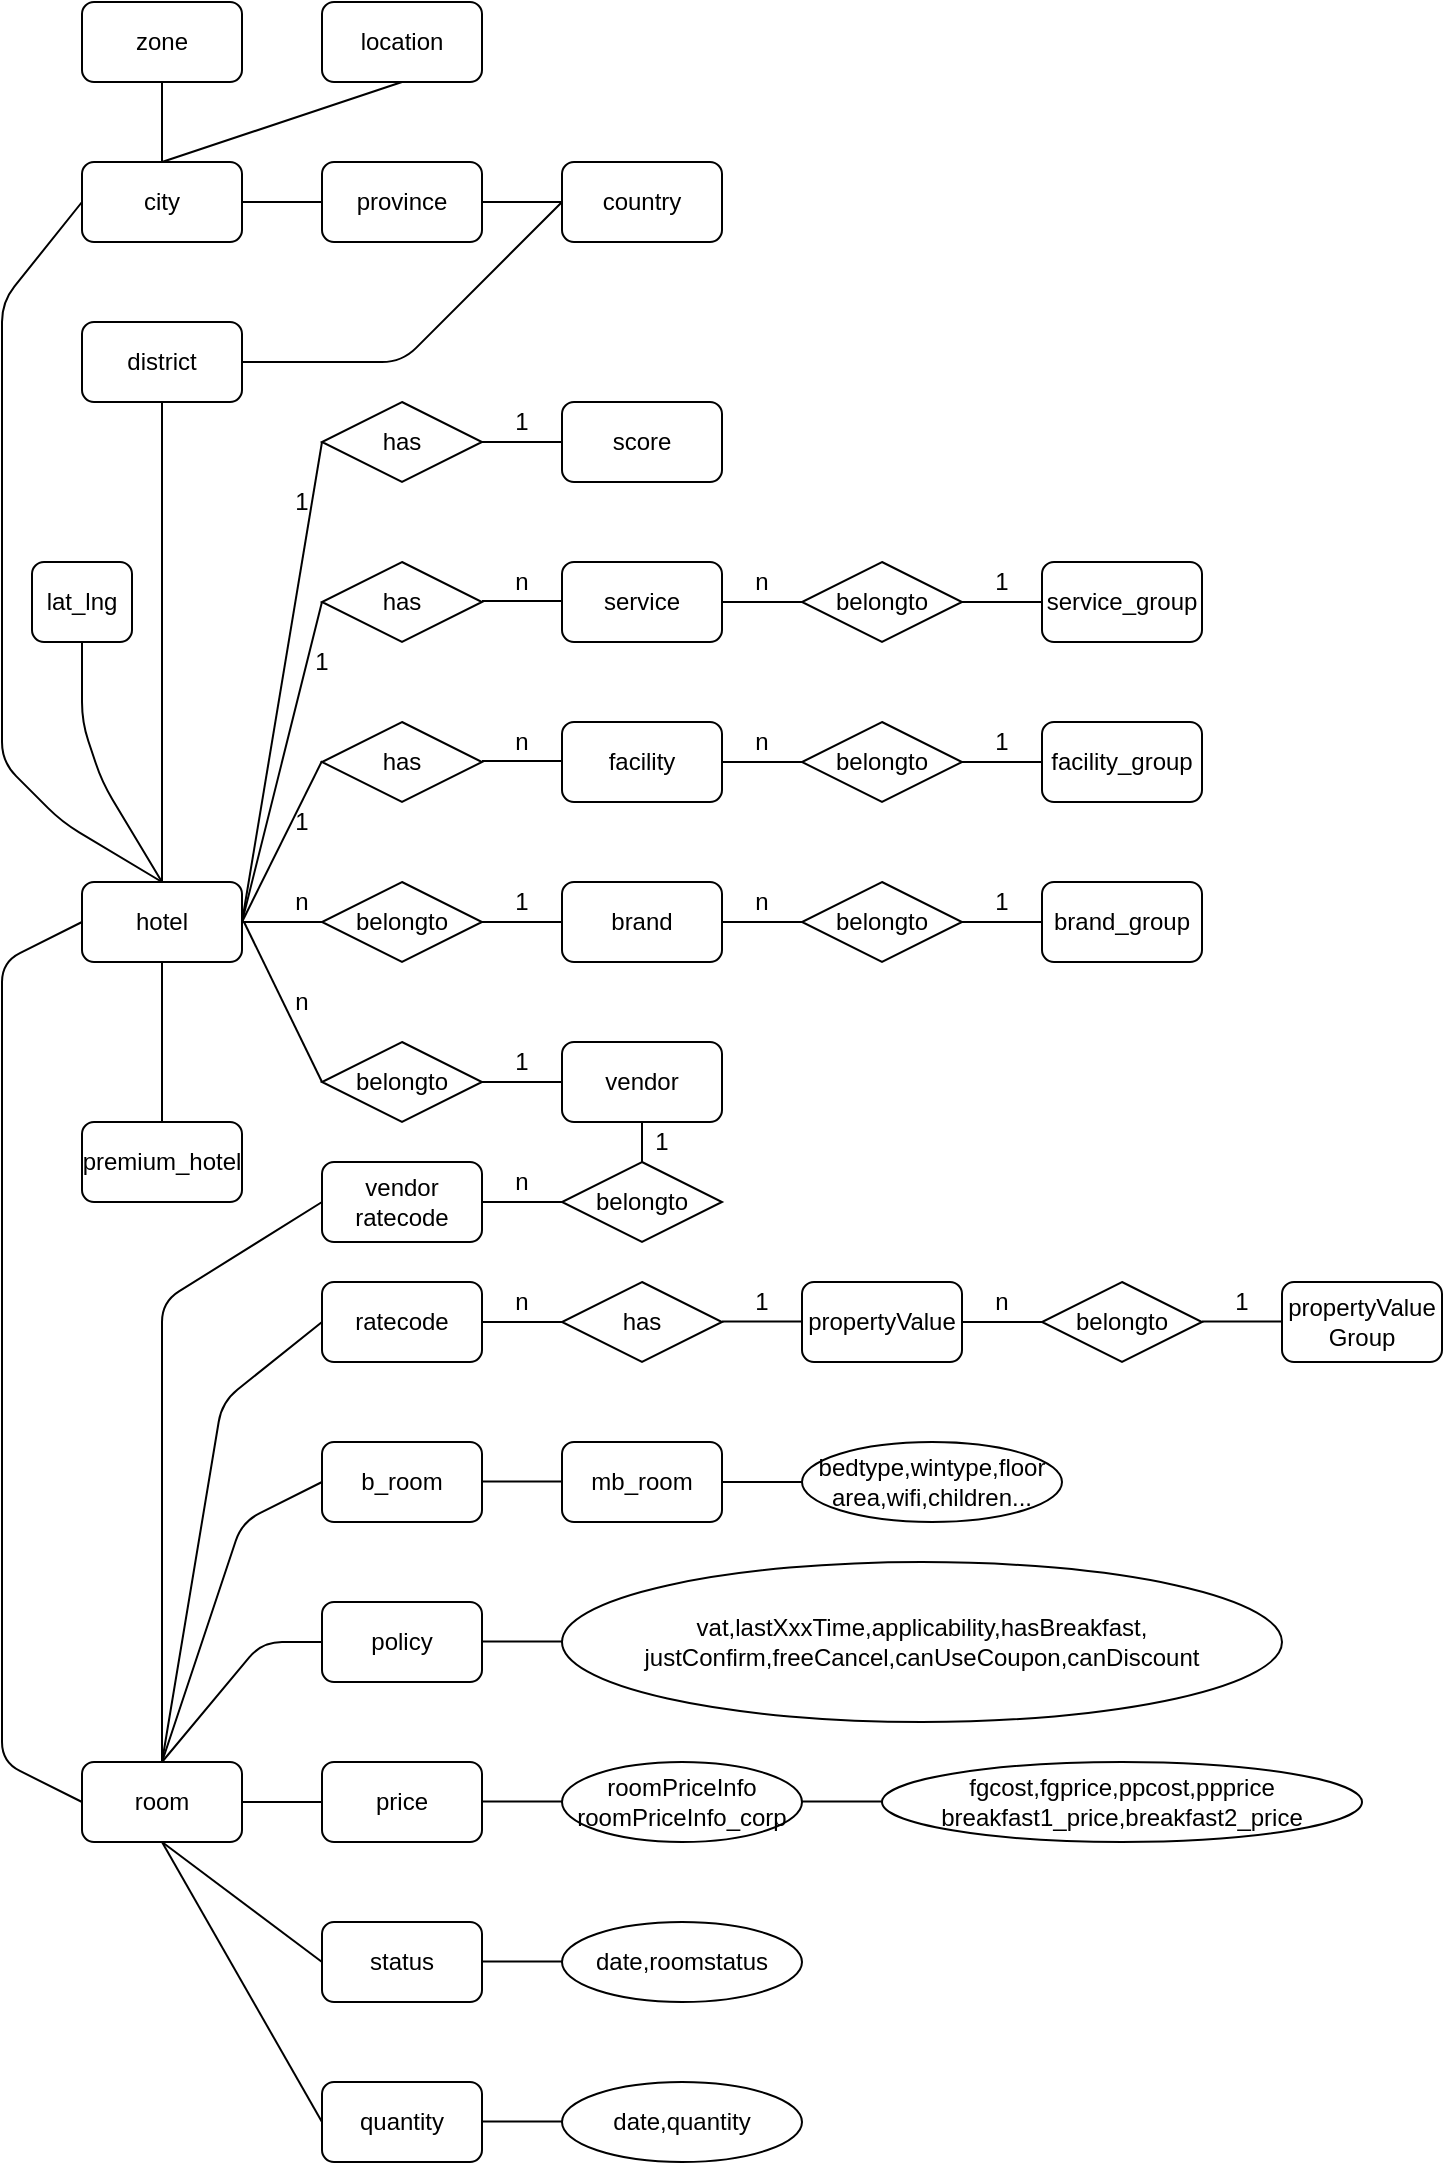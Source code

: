 <mxfile version="14.1.9" type="github">
  <diagram id="iYJiFwWRAZU6dN3gZqV-" name="Page-1">
    <mxGraphModel dx="711" dy="1570" grid="1" gridSize="10" guides="1" tooltips="1" connect="1" arrows="1" fold="1" page="1" pageScale="1" pageWidth="827" pageHeight="1169" background="none" math="0" shadow="0">
      <root>
        <mxCell id="0" />
        <mxCell id="1" parent="0" />
        <mxCell id="dqD_sn_2MpuuINauSfJk-1" value="hotel" style="rounded=1;whiteSpace=wrap;html=1;" vertex="1" parent="1">
          <mxGeometry x="80" y="360" width="80" height="40" as="geometry" />
        </mxCell>
        <mxCell id="dqD_sn_2MpuuINauSfJk-2" value="brand_group" style="rounded=1;whiteSpace=wrap;html=1;" vertex="1" parent="1">
          <mxGeometry x="560" y="360" width="80" height="40" as="geometry" />
        </mxCell>
        <mxCell id="dqD_sn_2MpuuINauSfJk-3" value="brand" style="rounded=1;whiteSpace=wrap;html=1;" vertex="1" parent="1">
          <mxGeometry x="320" y="360" width="80" height="40" as="geometry" />
        </mxCell>
        <mxCell id="dqD_sn_2MpuuINauSfJk-4" value="country" style="rounded=1;whiteSpace=wrap;html=1;" vertex="1" parent="1">
          <mxGeometry x="320" width="80" height="40" as="geometry" />
        </mxCell>
        <mxCell id="dqD_sn_2MpuuINauSfJk-5" value="province" style="rounded=1;whiteSpace=wrap;html=1;" vertex="1" parent="1">
          <mxGeometry x="200" width="80" height="40" as="geometry" />
        </mxCell>
        <mxCell id="dqD_sn_2MpuuINauSfJk-6" value="city" style="rounded=1;whiteSpace=wrap;html=1;" vertex="1" parent="1">
          <mxGeometry x="80" width="80" height="40" as="geometry" />
        </mxCell>
        <mxCell id="dqD_sn_2MpuuINauSfJk-7" value="location" style="rounded=1;whiteSpace=wrap;html=1;" vertex="1" parent="1">
          <mxGeometry x="200" y="-80" width="80" height="40" as="geometry" />
        </mxCell>
        <mxCell id="dqD_sn_2MpuuINauSfJk-8" value="district" style="rounded=1;whiteSpace=wrap;html=1;" vertex="1" parent="1">
          <mxGeometry x="80" y="80" width="80" height="40" as="geometry" />
        </mxCell>
        <mxCell id="dqD_sn_2MpuuINauSfJk-9" value="zone" style="rounded=1;whiteSpace=wrap;html=1;" vertex="1" parent="1">
          <mxGeometry x="80" y="-80" width="80" height="40" as="geometry" />
        </mxCell>
        <mxCell id="dqD_sn_2MpuuINauSfJk-16" value="facility" style="rounded=1;whiteSpace=wrap;html=1;" vertex="1" parent="1">
          <mxGeometry x="320" y="280" width="80" height="40" as="geometry" />
        </mxCell>
        <mxCell id="dqD_sn_2MpuuINauSfJk-17" value="service" style="rounded=1;whiteSpace=wrap;html=1;" vertex="1" parent="1">
          <mxGeometry x="320" y="200" width="80" height="40" as="geometry" />
        </mxCell>
        <mxCell id="dqD_sn_2MpuuINauSfJk-18" value="facility_group" style="rounded=1;whiteSpace=wrap;html=1;" vertex="1" parent="1">
          <mxGeometry x="560" y="280" width="80" height="40" as="geometry" />
        </mxCell>
        <mxCell id="dqD_sn_2MpuuINauSfJk-21" value="service_group" style="rounded=1;whiteSpace=wrap;html=1;" vertex="1" parent="1">
          <mxGeometry x="560" y="200" width="80" height="40" as="geometry" />
        </mxCell>
        <mxCell id="dqD_sn_2MpuuINauSfJk-28" value="score" style="rounded=1;whiteSpace=wrap;html=1;" vertex="1" parent="1">
          <mxGeometry x="320" y="120" width="80" height="40" as="geometry" />
        </mxCell>
        <mxCell id="dqD_sn_2MpuuINauSfJk-29" value="belongto" style="rhombus;whiteSpace=wrap;html=1;" vertex="1" parent="1">
          <mxGeometry x="200" y="360" width="80" height="40" as="geometry" />
        </mxCell>
        <mxCell id="dqD_sn_2MpuuINauSfJk-33" value="n" style="text;html=1;strokeColor=none;fillColor=none;align=center;verticalAlign=middle;whiteSpace=wrap;rounded=0;" vertex="1" parent="1">
          <mxGeometry x="170" y="360" width="40" height="20" as="geometry" />
        </mxCell>
        <mxCell id="dqD_sn_2MpuuINauSfJk-34" value="1" style="text;html=1;strokeColor=none;fillColor=none;align=center;verticalAlign=middle;whiteSpace=wrap;rounded=0;" vertex="1" parent="1">
          <mxGeometry x="280" y="360" width="40" height="20" as="geometry" />
        </mxCell>
        <mxCell id="dqD_sn_2MpuuINauSfJk-38" value="has" style="rhombus;whiteSpace=wrap;html=1;" vertex="1" parent="1">
          <mxGeometry x="200" y="280" width="80" height="40" as="geometry" />
        </mxCell>
        <mxCell id="dqD_sn_2MpuuINauSfJk-39" value="" style="endArrow=none;html=1;exitX=1;exitY=0.5;exitDx=0;exitDy=0;" edge="1" parent="1" source="dqD_sn_2MpuuINauSfJk-1">
          <mxGeometry width="50" height="50" relative="1" as="geometry">
            <mxPoint x="160" y="430" as="sourcePoint" />
            <mxPoint x="200" y="380" as="targetPoint" />
          </mxGeometry>
        </mxCell>
        <mxCell id="dqD_sn_2MpuuINauSfJk-40" value="" style="endArrow=none;html=1;exitX=0;exitY=1;exitDx=0;exitDy=0;entryX=1;entryY=1;entryDx=0;entryDy=0;" edge="1" parent="1" source="dqD_sn_2MpuuINauSfJk-34" target="dqD_sn_2MpuuINauSfJk-34">
          <mxGeometry width="50" height="50" relative="1" as="geometry">
            <mxPoint x="310" y="490" as="sourcePoint" />
            <mxPoint x="360" y="440" as="targetPoint" />
          </mxGeometry>
        </mxCell>
        <mxCell id="dqD_sn_2MpuuINauSfJk-43" value="belongto" style="rhombus;whiteSpace=wrap;html=1;" vertex="1" parent="1">
          <mxGeometry x="440" y="360" width="80" height="40" as="geometry" />
        </mxCell>
        <mxCell id="dqD_sn_2MpuuINauSfJk-44" value="" style="endArrow=none;html=1;exitX=0;exitY=1;exitDx=0;exitDy=0;entryX=1;entryY=1;entryDx=0;entryDy=0;" edge="1" parent="1">
          <mxGeometry width="50" height="50" relative="1" as="geometry">
            <mxPoint x="400" y="380" as="sourcePoint" />
            <mxPoint x="440" y="380" as="targetPoint" />
          </mxGeometry>
        </mxCell>
        <mxCell id="dqD_sn_2MpuuINauSfJk-45" value="" style="endArrow=none;html=1;exitX=0;exitY=1;exitDx=0;exitDy=0;entryX=1;entryY=1;entryDx=0;entryDy=0;" edge="1" parent="1" source="dqD_sn_2MpuuINauSfJk-47">
          <mxGeometry width="50" height="50" relative="1" as="geometry">
            <mxPoint x="520" y="380" as="sourcePoint" />
            <mxPoint x="560" y="380" as="targetPoint" />
          </mxGeometry>
        </mxCell>
        <mxCell id="dqD_sn_2MpuuINauSfJk-46" value="n" style="text;html=1;strokeColor=none;fillColor=none;align=center;verticalAlign=middle;whiteSpace=wrap;rounded=0;" vertex="1" parent="1">
          <mxGeometry x="400" y="360" width="40" height="20" as="geometry" />
        </mxCell>
        <mxCell id="dqD_sn_2MpuuINauSfJk-47" value="1" style="text;html=1;strokeColor=none;fillColor=none;align=center;verticalAlign=middle;whiteSpace=wrap;rounded=0;" vertex="1" parent="1">
          <mxGeometry x="520" y="360" width="40" height="20" as="geometry" />
        </mxCell>
        <mxCell id="dqD_sn_2MpuuINauSfJk-49" value="n" style="text;html=1;strokeColor=none;fillColor=none;align=center;verticalAlign=middle;whiteSpace=wrap;rounded=0;" vertex="1" parent="1">
          <mxGeometry x="400" y="280" width="40" height="20" as="geometry" />
        </mxCell>
        <mxCell id="dqD_sn_2MpuuINauSfJk-50" value="" style="endArrow=none;html=1;exitX=0;exitY=1;exitDx=0;exitDy=0;entryX=1;entryY=1;entryDx=0;entryDy=0;" edge="1" parent="1">
          <mxGeometry width="50" height="50" relative="1" as="geometry">
            <mxPoint x="400" y="300" as="sourcePoint" />
            <mxPoint x="440" y="300" as="targetPoint" />
          </mxGeometry>
        </mxCell>
        <mxCell id="dqD_sn_2MpuuINauSfJk-53" value="belongto" style="rhombus;whiteSpace=wrap;html=1;" vertex="1" parent="1">
          <mxGeometry x="440" y="280" width="80" height="40" as="geometry" />
        </mxCell>
        <mxCell id="dqD_sn_2MpuuINauSfJk-54" value="" style="endArrow=none;html=1;exitX=0;exitY=1;exitDx=0;exitDy=0;entryX=1;entryY=1;entryDx=0;entryDy=0;" edge="1" parent="1">
          <mxGeometry width="50" height="50" relative="1" as="geometry">
            <mxPoint x="520" y="300" as="sourcePoint" />
            <mxPoint x="560" y="300" as="targetPoint" />
          </mxGeometry>
        </mxCell>
        <mxCell id="dqD_sn_2MpuuINauSfJk-58" value="1" style="text;html=1;strokeColor=none;fillColor=none;align=center;verticalAlign=middle;whiteSpace=wrap;rounded=0;" vertex="1" parent="1">
          <mxGeometry x="520" y="280" width="40" height="20" as="geometry" />
        </mxCell>
        <mxCell id="dqD_sn_2MpuuINauSfJk-59" value="" style="endArrow=none;html=1;exitX=0;exitY=1;exitDx=0;exitDy=0;entryX=1;entryY=1;entryDx=0;entryDy=0;" edge="1" parent="1">
          <mxGeometry width="50" height="50" relative="1" as="geometry">
            <mxPoint x="280" y="299.5" as="sourcePoint" />
            <mxPoint x="320" y="299.5" as="targetPoint" />
          </mxGeometry>
        </mxCell>
        <mxCell id="dqD_sn_2MpuuINauSfJk-60" value="n" style="text;html=1;strokeColor=none;fillColor=none;align=center;verticalAlign=middle;whiteSpace=wrap;rounded=0;" vertex="1" parent="1">
          <mxGeometry x="280" y="280" width="40" height="20" as="geometry" />
        </mxCell>
        <mxCell id="dqD_sn_2MpuuINauSfJk-61" value="" style="endArrow=none;html=1;exitX=1;exitY=0.5;exitDx=0;exitDy=0;" edge="1" parent="1" source="dqD_sn_2MpuuINauSfJk-1">
          <mxGeometry width="50" height="50" relative="1" as="geometry">
            <mxPoint x="160" y="360" as="sourcePoint" />
            <mxPoint x="200" y="299.5" as="targetPoint" />
          </mxGeometry>
        </mxCell>
        <mxCell id="dqD_sn_2MpuuINauSfJk-62" value="1" style="text;html=1;strokeColor=none;fillColor=none;align=center;verticalAlign=middle;whiteSpace=wrap;rounded=0;" vertex="1" parent="1">
          <mxGeometry x="170" y="320" width="40" height="20" as="geometry" />
        </mxCell>
        <mxCell id="dqD_sn_2MpuuINauSfJk-67" value="n" style="text;html=1;strokeColor=none;fillColor=none;align=center;verticalAlign=middle;whiteSpace=wrap;rounded=0;" vertex="1" parent="1">
          <mxGeometry x="400" y="200" width="40" height="20" as="geometry" />
        </mxCell>
        <mxCell id="dqD_sn_2MpuuINauSfJk-68" value="" style="endArrow=none;html=1;exitX=0;exitY=1;exitDx=0;exitDy=0;entryX=1;entryY=1;entryDx=0;entryDy=0;" edge="1" parent="1">
          <mxGeometry width="50" height="50" relative="1" as="geometry">
            <mxPoint x="400" y="220" as="sourcePoint" />
            <mxPoint x="440" y="220" as="targetPoint" />
          </mxGeometry>
        </mxCell>
        <mxCell id="dqD_sn_2MpuuINauSfJk-69" value="belongto" style="rhombus;whiteSpace=wrap;html=1;" vertex="1" parent="1">
          <mxGeometry x="440" y="200" width="80" height="40" as="geometry" />
        </mxCell>
        <mxCell id="dqD_sn_2MpuuINauSfJk-70" value="" style="endArrow=none;html=1;exitX=0;exitY=1;exitDx=0;exitDy=0;entryX=1;entryY=1;entryDx=0;entryDy=0;" edge="1" parent="1">
          <mxGeometry width="50" height="50" relative="1" as="geometry">
            <mxPoint x="520" y="220" as="sourcePoint" />
            <mxPoint x="560" y="220" as="targetPoint" />
          </mxGeometry>
        </mxCell>
        <mxCell id="dqD_sn_2MpuuINauSfJk-71" value="1" style="text;html=1;strokeColor=none;fillColor=none;align=center;verticalAlign=middle;whiteSpace=wrap;rounded=0;" vertex="1" parent="1">
          <mxGeometry x="520" y="200" width="40" height="20" as="geometry" />
        </mxCell>
        <mxCell id="dqD_sn_2MpuuINauSfJk-72" value="has" style="rhombus;whiteSpace=wrap;html=1;" vertex="1" parent="1">
          <mxGeometry x="200" y="200" width="80" height="40" as="geometry" />
        </mxCell>
        <mxCell id="dqD_sn_2MpuuINauSfJk-73" value="" style="endArrow=none;html=1;exitX=0;exitY=1;exitDx=0;exitDy=0;entryX=1;entryY=1;entryDx=0;entryDy=0;" edge="1" parent="1">
          <mxGeometry width="50" height="50" relative="1" as="geometry">
            <mxPoint x="280" y="219.5" as="sourcePoint" />
            <mxPoint x="320" y="219.5" as="targetPoint" />
          </mxGeometry>
        </mxCell>
        <mxCell id="dqD_sn_2MpuuINauSfJk-74" value="n" style="text;html=1;strokeColor=none;fillColor=none;align=center;verticalAlign=middle;whiteSpace=wrap;rounded=0;" vertex="1" parent="1">
          <mxGeometry x="280" y="200" width="40" height="20" as="geometry" />
        </mxCell>
        <mxCell id="dqD_sn_2MpuuINauSfJk-75" value="1" style="text;html=1;strokeColor=none;fillColor=none;align=center;verticalAlign=middle;whiteSpace=wrap;rounded=0;" vertex="1" parent="1">
          <mxGeometry x="180" y="240" width="40" height="20" as="geometry" />
        </mxCell>
        <mxCell id="dqD_sn_2MpuuINauSfJk-76" value="" style="endArrow=none;html=1;entryX=0;entryY=0.5;entryDx=0;entryDy=0;exitX=1;exitY=0.5;exitDx=0;exitDy=0;" edge="1" parent="1" source="dqD_sn_2MpuuINauSfJk-1" target="dqD_sn_2MpuuINauSfJk-72">
          <mxGeometry width="50" height="50" relative="1" as="geometry">
            <mxPoint x="120" y="360" as="sourcePoint" />
            <mxPoint x="170" y="240" as="targetPoint" />
          </mxGeometry>
        </mxCell>
        <mxCell id="dqD_sn_2MpuuINauSfJk-77" value="has" style="rhombus;whiteSpace=wrap;html=1;" vertex="1" parent="1">
          <mxGeometry x="200" y="120" width="80" height="40" as="geometry" />
        </mxCell>
        <mxCell id="dqD_sn_2MpuuINauSfJk-78" value="" style="endArrow=none;html=1;exitX=1;exitY=0.5;exitDx=0;exitDy=0;entryX=0;entryY=0.5;entryDx=0;entryDy=0;" edge="1" parent="1" source="dqD_sn_2MpuuINauSfJk-77" target="dqD_sn_2MpuuINauSfJk-28">
          <mxGeometry width="50" height="50" relative="1" as="geometry">
            <mxPoint x="300" y="110" as="sourcePoint" />
            <mxPoint x="350" y="60" as="targetPoint" />
          </mxGeometry>
        </mxCell>
        <mxCell id="dqD_sn_2MpuuINauSfJk-79" value="1" style="text;html=1;strokeColor=none;fillColor=none;align=center;verticalAlign=middle;whiteSpace=wrap;rounded=0;" vertex="1" parent="1">
          <mxGeometry x="280" y="120" width="40" height="20" as="geometry" />
        </mxCell>
        <mxCell id="dqD_sn_2MpuuINauSfJk-81" value="" style="endArrow=none;html=1;entryX=0;entryY=0.5;entryDx=0;entryDy=0;exitX=1;exitY=0.5;exitDx=0;exitDy=0;" edge="1" parent="1" source="dqD_sn_2MpuuINauSfJk-1" target="dqD_sn_2MpuuINauSfJk-77">
          <mxGeometry width="50" height="50" relative="1" as="geometry">
            <mxPoint x="110" y="240" as="sourcePoint" />
            <mxPoint x="160" y="190" as="targetPoint" />
          </mxGeometry>
        </mxCell>
        <mxCell id="dqD_sn_2MpuuINauSfJk-82" value="1" style="text;html=1;strokeColor=none;fillColor=none;align=center;verticalAlign=middle;whiteSpace=wrap;rounded=0;" vertex="1" parent="1">
          <mxGeometry x="170" y="160" width="40" height="20" as="geometry" />
        </mxCell>
        <mxCell id="dqD_sn_2MpuuINauSfJk-86" value="" style="endArrow=none;html=1;exitX=1;exitY=0.5;exitDx=0;exitDy=0;entryX=0;entryY=0.5;entryDx=0;entryDy=0;" edge="1" parent="1" source="dqD_sn_2MpuuINauSfJk-6" target="dqD_sn_2MpuuINauSfJk-5">
          <mxGeometry width="50" height="50" relative="1" as="geometry">
            <mxPoint x="305" y="-40" as="sourcePoint" />
            <mxPoint x="280" y="-70" as="targetPoint" />
          </mxGeometry>
        </mxCell>
        <mxCell id="dqD_sn_2MpuuINauSfJk-87" value="" style="endArrow=none;html=1;exitX=0.5;exitY=0;exitDx=0;exitDy=0;entryX=0.5;entryY=1;entryDx=0;entryDy=0;" edge="1" parent="1" source="dqD_sn_2MpuuINauSfJk-6" target="dqD_sn_2MpuuINauSfJk-7">
          <mxGeometry width="50" height="50" relative="1" as="geometry">
            <mxPoint x="380" y="-10" as="sourcePoint" />
            <mxPoint x="430" y="-60" as="targetPoint" />
          </mxGeometry>
        </mxCell>
        <mxCell id="dqD_sn_2MpuuINauSfJk-88" value="" style="endArrow=none;html=1;entryX=0.5;entryY=1;entryDx=0;entryDy=0;exitX=0.5;exitY=0;exitDx=0;exitDy=0;" edge="1" parent="1" source="dqD_sn_2MpuuINauSfJk-6" target="dqD_sn_2MpuuINauSfJk-9">
          <mxGeometry width="50" height="50" relative="1" as="geometry">
            <mxPoint x="250" y="-70" as="sourcePoint" />
            <mxPoint x="310" y="-110" as="targetPoint" />
          </mxGeometry>
        </mxCell>
        <mxCell id="dqD_sn_2MpuuINauSfJk-89" value="" style="endArrow=none;html=1;entryX=1;entryY=0.5;entryDx=0;entryDy=0;exitX=0;exitY=0.5;exitDx=0;exitDy=0;" edge="1" parent="1" source="dqD_sn_2MpuuINauSfJk-4" target="dqD_sn_2MpuuINauSfJk-5">
          <mxGeometry width="50" height="50" relative="1" as="geometry">
            <mxPoint x="250" y="9.75" as="sourcePoint" />
            <mxPoint x="290" y="9.75" as="targetPoint" />
          </mxGeometry>
        </mxCell>
        <mxCell id="dqD_sn_2MpuuINauSfJk-90" value="premium_hotel" style="rounded=1;whiteSpace=wrap;html=1;" vertex="1" parent="1">
          <mxGeometry x="80" y="480" width="80" height="40" as="geometry" />
        </mxCell>
        <mxCell id="dqD_sn_2MpuuINauSfJk-91" value="" style="endArrow=none;html=1;entryX=0.5;entryY=0;entryDx=0;entryDy=0;" edge="1" parent="1" target="dqD_sn_2MpuuINauSfJk-90">
          <mxGeometry width="50" height="50" relative="1" as="geometry">
            <mxPoint x="120" y="400" as="sourcePoint" />
            <mxPoint x="230" y="400" as="targetPoint" />
          </mxGeometry>
        </mxCell>
        <mxCell id="dqD_sn_2MpuuINauSfJk-92" value="vendor" style="rounded=1;whiteSpace=wrap;html=1;" vertex="1" parent="1">
          <mxGeometry x="320" y="440" width="80" height="40" as="geometry" />
        </mxCell>
        <mxCell id="dqD_sn_2MpuuINauSfJk-95" value="belongto" style="rhombus;whiteSpace=wrap;html=1;" vertex="1" parent="1">
          <mxGeometry x="200" y="440" width="80" height="40" as="geometry" />
        </mxCell>
        <mxCell id="dqD_sn_2MpuuINauSfJk-96" value="" style="endArrow=none;html=1;exitX=0;exitY=0.5;exitDx=0;exitDy=0;" edge="1" parent="1" source="dqD_sn_2MpuuINauSfJk-95">
          <mxGeometry width="50" height="50" relative="1" as="geometry">
            <mxPoint x="60" y="460" as="sourcePoint" />
            <mxPoint x="161" y="380" as="targetPoint" />
          </mxGeometry>
        </mxCell>
        <mxCell id="dqD_sn_2MpuuINauSfJk-97" value="" style="endArrow=none;html=1;entryX=0;entryY=0.5;entryDx=0;entryDy=0;exitX=1;exitY=0.5;exitDx=0;exitDy=0;" edge="1" parent="1" source="dqD_sn_2MpuuINauSfJk-95" target="dqD_sn_2MpuuINauSfJk-92">
          <mxGeometry width="50" height="50" relative="1" as="geometry">
            <mxPoint x="340" y="480" as="sourcePoint" />
            <mxPoint x="360" y="500" as="targetPoint" />
          </mxGeometry>
        </mxCell>
        <mxCell id="dqD_sn_2MpuuINauSfJk-99" value="n" style="text;html=1;strokeColor=none;fillColor=none;align=center;verticalAlign=middle;whiteSpace=wrap;rounded=0;" vertex="1" parent="1">
          <mxGeometry x="170" y="410" width="40" height="20" as="geometry" />
        </mxCell>
        <mxCell id="dqD_sn_2MpuuINauSfJk-100" value="1" style="text;html=1;strokeColor=none;fillColor=none;align=center;verticalAlign=middle;whiteSpace=wrap;rounded=0;" vertex="1" parent="1">
          <mxGeometry x="280" y="440" width="40" height="20" as="geometry" />
        </mxCell>
        <mxCell id="dqD_sn_2MpuuINauSfJk-101" value="room" style="rounded=1;whiteSpace=wrap;html=1;" vertex="1" parent="1">
          <mxGeometry x="80" y="800" width="80" height="40" as="geometry" />
        </mxCell>
        <mxCell id="dqD_sn_2MpuuINauSfJk-102" value="b_room" style="rounded=1;whiteSpace=wrap;html=1;" vertex="1" parent="1">
          <mxGeometry x="200" y="640" width="80" height="40" as="geometry" />
        </mxCell>
        <mxCell id="dqD_sn_2MpuuINauSfJk-103" value="mb_room" style="rounded=1;whiteSpace=wrap;html=1;" vertex="1" parent="1">
          <mxGeometry x="320" y="640" width="80" height="40" as="geometry" />
        </mxCell>
        <mxCell id="dqD_sn_2MpuuINauSfJk-104" value="policy" style="rounded=1;whiteSpace=wrap;html=1;" vertex="1" parent="1">
          <mxGeometry x="200" y="720" width="80" height="40" as="geometry" />
        </mxCell>
        <mxCell id="dqD_sn_2MpuuINauSfJk-105" value="price" style="rounded=1;whiteSpace=wrap;html=1;" vertex="1" parent="1">
          <mxGeometry x="200" y="800" width="80" height="40" as="geometry" />
        </mxCell>
        <mxCell id="dqD_sn_2MpuuINauSfJk-106" value="ratecode" style="rounded=1;whiteSpace=wrap;html=1;" vertex="1" parent="1">
          <mxGeometry x="200" y="560" width="80" height="40" as="geometry" />
        </mxCell>
        <mxCell id="dqD_sn_2MpuuINauSfJk-108" value="propertyValue" style="rounded=1;whiteSpace=wrap;html=1;" vertex="1" parent="1">
          <mxGeometry x="440" y="560" width="80" height="40" as="geometry" />
        </mxCell>
        <mxCell id="dqD_sn_2MpuuINauSfJk-109" value="has" style="rhombus;whiteSpace=wrap;html=1;" vertex="1" parent="1">
          <mxGeometry x="320" y="560" width="80" height="40" as="geometry" />
        </mxCell>
        <mxCell id="dqD_sn_2MpuuINauSfJk-110" value="" style="endArrow=none;html=1;entryX=0;entryY=0.5;entryDx=0;entryDy=0;" edge="1" parent="1" target="dqD_sn_2MpuuINauSfJk-109">
          <mxGeometry width="50" height="50" relative="1" as="geometry">
            <mxPoint x="280" y="580" as="sourcePoint" />
            <mxPoint x="330" y="530" as="targetPoint" />
          </mxGeometry>
        </mxCell>
        <mxCell id="dqD_sn_2MpuuINauSfJk-111" value="" style="endArrow=none;html=1;entryX=0;entryY=0.5;entryDx=0;entryDy=0;" edge="1" parent="1">
          <mxGeometry width="50" height="50" relative="1" as="geometry">
            <mxPoint x="400" y="579.75" as="sourcePoint" />
            <mxPoint x="440" y="579.75" as="targetPoint" />
          </mxGeometry>
        </mxCell>
        <mxCell id="dqD_sn_2MpuuINauSfJk-115" value="n" style="text;html=1;strokeColor=none;fillColor=none;align=center;verticalAlign=middle;whiteSpace=wrap;rounded=0;" vertex="1" parent="1">
          <mxGeometry x="280" y="560" width="40" height="20" as="geometry" />
        </mxCell>
        <mxCell id="dqD_sn_2MpuuINauSfJk-117" value="1" style="text;html=1;strokeColor=none;fillColor=none;align=center;verticalAlign=middle;whiteSpace=wrap;rounded=0;" vertex="1" parent="1">
          <mxGeometry x="400" y="560" width="40" height="20" as="geometry" />
        </mxCell>
        <mxCell id="dqD_sn_2MpuuINauSfJk-118" value="propertyValue&lt;br&gt;Group" style="rounded=1;whiteSpace=wrap;html=1;" vertex="1" parent="1">
          <mxGeometry x="680" y="560" width="80" height="40" as="geometry" />
        </mxCell>
        <mxCell id="dqD_sn_2MpuuINauSfJk-119" value="" style="endArrow=none;html=1;entryX=0;entryY=0.5;entryDx=0;entryDy=0;" edge="1" parent="1">
          <mxGeometry width="50" height="50" relative="1" as="geometry">
            <mxPoint x="520" y="580" as="sourcePoint" />
            <mxPoint x="560" y="580" as="targetPoint" />
          </mxGeometry>
        </mxCell>
        <mxCell id="dqD_sn_2MpuuINauSfJk-120" value="n" style="text;html=1;strokeColor=none;fillColor=none;align=center;verticalAlign=middle;whiteSpace=wrap;rounded=0;" vertex="1" parent="1">
          <mxGeometry x="520" y="560" width="40" height="20" as="geometry" />
        </mxCell>
        <mxCell id="dqD_sn_2MpuuINauSfJk-122" value="belongto" style="rhombus;whiteSpace=wrap;html=1;" vertex="1" parent="1">
          <mxGeometry x="560" y="560" width="80" height="40" as="geometry" />
        </mxCell>
        <mxCell id="dqD_sn_2MpuuINauSfJk-123" value="" style="endArrow=none;html=1;entryX=0;entryY=0.5;entryDx=0;entryDy=0;" edge="1" parent="1">
          <mxGeometry width="50" height="50" relative="1" as="geometry">
            <mxPoint x="640" y="579.75" as="sourcePoint" />
            <mxPoint x="680" y="579.75" as="targetPoint" />
          </mxGeometry>
        </mxCell>
        <mxCell id="dqD_sn_2MpuuINauSfJk-124" value="1" style="text;html=1;strokeColor=none;fillColor=none;align=center;verticalAlign=middle;whiteSpace=wrap;rounded=0;" vertex="1" parent="1">
          <mxGeometry x="640" y="560" width="40" height="20" as="geometry" />
        </mxCell>
        <mxCell id="dqD_sn_2MpuuINauSfJk-128" value="quantity" style="rounded=1;whiteSpace=wrap;html=1;" vertex="1" parent="1">
          <mxGeometry x="200" y="960" width="80" height="40" as="geometry" />
        </mxCell>
        <mxCell id="dqD_sn_2MpuuINauSfJk-129" value="" style="endArrow=none;html=1;entryX=0;entryY=0.5;entryDx=0;entryDy=0;exitX=1;exitY=0.5;exitDx=0;exitDy=0;" edge="1" parent="1" source="dqD_sn_2MpuuINauSfJk-8" target="dqD_sn_2MpuuINauSfJk-4">
          <mxGeometry width="50" height="50" relative="1" as="geometry">
            <mxPoint x="440" y="-20.25" as="sourcePoint" />
            <mxPoint x="400" y="-20.25" as="targetPoint" />
            <Array as="points">
              <mxPoint x="240" y="100" />
            </Array>
          </mxGeometry>
        </mxCell>
        <mxCell id="dqD_sn_2MpuuINauSfJk-130" value="" style="endArrow=none;html=1;entryX=0;entryY=0.5;entryDx=0;entryDy=0;" edge="1" parent="1" target="dqD_sn_2MpuuINauSfJk-6">
          <mxGeometry width="50" height="50" relative="1" as="geometry">
            <mxPoint x="120" y="360" as="sourcePoint" />
            <mxPoint x="105" y="240" as="targetPoint" />
            <Array as="points">
              <mxPoint x="70" y="330" />
              <mxPoint x="40" y="300" />
              <mxPoint x="40" y="250" />
              <mxPoint x="40" y="180" />
              <mxPoint x="40" y="70" />
            </Array>
          </mxGeometry>
        </mxCell>
        <mxCell id="dqD_sn_2MpuuINauSfJk-131" value="" style="endArrow=none;html=1;entryX=0.5;entryY=1;entryDx=0;entryDy=0;exitX=0.5;exitY=0;exitDx=0;exitDy=0;" edge="1" parent="1" source="dqD_sn_2MpuuINauSfJk-1" target="dqD_sn_2MpuuINauSfJk-8">
          <mxGeometry width="50" height="50" relative="1" as="geometry">
            <mxPoint x="60" y="160" as="sourcePoint" />
            <mxPoint x="110" y="110" as="targetPoint" />
          </mxGeometry>
        </mxCell>
        <mxCell id="dqD_sn_2MpuuINauSfJk-132" value="" style="endArrow=none;html=1;entryX=0;entryY=0.5;entryDx=0;entryDy=0;exitX=0;exitY=0.5;exitDx=0;exitDy=0;" edge="1" parent="1" source="dqD_sn_2MpuuINauSfJk-101" target="dqD_sn_2MpuuINauSfJk-1">
          <mxGeometry width="50" height="50" relative="1" as="geometry">
            <mxPoint x="20" y="485" as="sourcePoint" />
            <mxPoint x="70" y="435" as="targetPoint" />
            <Array as="points">
              <mxPoint x="40" y="800" />
              <mxPoint x="40" y="720" />
              <mxPoint x="40" y="600" />
              <mxPoint x="40" y="490" />
              <mxPoint x="40" y="430" />
              <mxPoint x="40" y="400" />
            </Array>
          </mxGeometry>
        </mxCell>
        <mxCell id="dqD_sn_2MpuuINauSfJk-133" value="lat_lng" style="rounded=1;whiteSpace=wrap;html=1;" vertex="1" parent="1">
          <mxGeometry x="55" y="200" width="50" height="40" as="geometry" />
        </mxCell>
        <mxCell id="dqD_sn_2MpuuINauSfJk-134" value="" style="endArrow=none;html=1;entryX=0.5;entryY=1;entryDx=0;entryDy=0;exitX=0.5;exitY=0;exitDx=0;exitDy=0;" edge="1" parent="1" source="dqD_sn_2MpuuINauSfJk-1" target="dqD_sn_2MpuuINauSfJk-133">
          <mxGeometry width="50" height="50" relative="1" as="geometry">
            <mxPoint x="60" y="300" as="sourcePoint" />
            <mxPoint x="110" y="250" as="targetPoint" />
            <Array as="points">
              <mxPoint x="90" y="310" />
              <mxPoint x="80" y="280" />
            </Array>
          </mxGeometry>
        </mxCell>
        <mxCell id="dqD_sn_2MpuuINauSfJk-136" value="bedtype,wintype,floor&lt;br&gt;area,wifi,children..." style="ellipse;whiteSpace=wrap;html=1;" vertex="1" parent="1">
          <mxGeometry x="440" y="640" width="130" height="40" as="geometry" />
        </mxCell>
        <mxCell id="dqD_sn_2MpuuINauSfJk-137" value="" style="endArrow=none;html=1;exitX=1;exitY=0.5;exitDx=0;exitDy=0;entryX=0;entryY=0.5;entryDx=0;entryDy=0;" edge="1" parent="1" source="dqD_sn_2MpuuINauSfJk-103" target="dqD_sn_2MpuuINauSfJk-136">
          <mxGeometry width="50" height="50" relative="1" as="geometry">
            <mxPoint x="450" y="760" as="sourcePoint" />
            <mxPoint x="500" y="710" as="targetPoint" />
          </mxGeometry>
        </mxCell>
        <mxCell id="dqD_sn_2MpuuINauSfJk-138" value="status" style="rounded=1;whiteSpace=wrap;html=1;" vertex="1" parent="1">
          <mxGeometry x="200" y="880" width="80" height="40" as="geometry" />
        </mxCell>
        <mxCell id="dqD_sn_2MpuuINauSfJk-139" value="date,quantity" style="ellipse;whiteSpace=wrap;html=1;" vertex="1" parent="1">
          <mxGeometry x="320" y="960" width="120" height="40" as="geometry" />
        </mxCell>
        <mxCell id="dqD_sn_2MpuuINauSfJk-140" value="" style="endArrow=none;html=1;exitX=1;exitY=0.5;exitDx=0;exitDy=0;entryX=0;entryY=0.5;entryDx=0;entryDy=0;" edge="1" parent="1">
          <mxGeometry width="50" height="50" relative="1" as="geometry">
            <mxPoint x="280" y="659.75" as="sourcePoint" />
            <mxPoint x="320" y="659.75" as="targetPoint" />
          </mxGeometry>
        </mxCell>
        <mxCell id="dqD_sn_2MpuuINauSfJk-141" value="" style="endArrow=none;html=1;exitX=1;exitY=0.5;exitDx=0;exitDy=0;entryX=0;entryY=0.5;entryDx=0;entryDy=0;" edge="1" parent="1">
          <mxGeometry width="50" height="50" relative="1" as="geometry">
            <mxPoint x="280" y="979.75" as="sourcePoint" />
            <mxPoint x="320" y="979.75" as="targetPoint" />
          </mxGeometry>
        </mxCell>
        <mxCell id="dqD_sn_2MpuuINauSfJk-143" value="" style="endArrow=none;html=1;exitX=0.5;exitY=0;exitDx=0;exitDy=0;entryX=0;entryY=0.5;entryDx=0;entryDy=0;" edge="1" parent="1" source="dqD_sn_2MpuuINauSfJk-101" target="dqD_sn_2MpuuINauSfJk-106">
          <mxGeometry width="50" height="50" relative="1" as="geometry">
            <mxPoint x="110" y="760" as="sourcePoint" />
            <mxPoint x="160" y="710" as="targetPoint" />
            <Array as="points">
              <mxPoint x="150" y="620" />
            </Array>
          </mxGeometry>
        </mxCell>
        <mxCell id="dqD_sn_2MpuuINauSfJk-144" value="" style="endArrow=none;html=1;exitX=0.5;exitY=0;exitDx=0;exitDy=0;entryX=0;entryY=0.5;entryDx=0;entryDy=0;" edge="1" parent="1" source="dqD_sn_2MpuuINauSfJk-101" target="dqD_sn_2MpuuINauSfJk-102">
          <mxGeometry width="50" height="50" relative="1" as="geometry">
            <mxPoint x="120" y="770" as="sourcePoint" />
            <mxPoint x="170" y="720" as="targetPoint" />
            <Array as="points">
              <mxPoint x="160" y="680" />
            </Array>
          </mxGeometry>
        </mxCell>
        <mxCell id="dqD_sn_2MpuuINauSfJk-145" value="" style="endArrow=none;html=1;entryX=0;entryY=0.5;entryDx=0;entryDy=0;" edge="1" parent="1" target="dqD_sn_2MpuuINauSfJk-104">
          <mxGeometry width="50" height="50" relative="1" as="geometry">
            <mxPoint x="120" y="800" as="sourcePoint" />
            <mxPoint x="190" y="730" as="targetPoint" />
            <Array as="points">
              <mxPoint x="170" y="740" />
            </Array>
          </mxGeometry>
        </mxCell>
        <mxCell id="dqD_sn_2MpuuINauSfJk-146" value="" style="endArrow=none;html=1;entryX=0;entryY=0.5;entryDx=0;entryDy=0;exitX=1;exitY=0.5;exitDx=0;exitDy=0;" edge="1" parent="1" source="dqD_sn_2MpuuINauSfJk-101" target="dqD_sn_2MpuuINauSfJk-105">
          <mxGeometry width="50" height="50" relative="1" as="geometry">
            <mxPoint x="130" y="810" as="sourcePoint" />
            <mxPoint x="210" y="750" as="targetPoint" />
          </mxGeometry>
        </mxCell>
        <mxCell id="dqD_sn_2MpuuINauSfJk-147" value="" style="endArrow=none;html=1;entryX=0;entryY=0.5;entryDx=0;entryDy=0;exitX=0.5;exitY=1;exitDx=0;exitDy=0;" edge="1" parent="1" source="dqD_sn_2MpuuINauSfJk-101" target="dqD_sn_2MpuuINauSfJk-138">
          <mxGeometry width="50" height="50" relative="1" as="geometry">
            <mxPoint x="170" y="830" as="sourcePoint" />
            <mxPoint x="210" y="830" as="targetPoint" />
          </mxGeometry>
        </mxCell>
        <mxCell id="dqD_sn_2MpuuINauSfJk-149" value="" style="endArrow=none;html=1;entryX=0;entryY=0.5;entryDx=0;entryDy=0;exitX=0.5;exitY=1;exitDx=0;exitDy=0;" edge="1" parent="1" source="dqD_sn_2MpuuINauSfJk-101" target="dqD_sn_2MpuuINauSfJk-128">
          <mxGeometry width="50" height="50" relative="1" as="geometry">
            <mxPoint x="130" y="850" as="sourcePoint" />
            <mxPoint x="210" y="910" as="targetPoint" />
          </mxGeometry>
        </mxCell>
        <mxCell id="dqD_sn_2MpuuINauSfJk-152" value="date,roomstatus" style="ellipse;whiteSpace=wrap;html=1;" vertex="1" parent="1">
          <mxGeometry x="320" y="880" width="120" height="40" as="geometry" />
        </mxCell>
        <mxCell id="dqD_sn_2MpuuINauSfJk-153" value="" style="endArrow=none;html=1;exitX=1;exitY=0.5;exitDx=0;exitDy=0;entryX=0;entryY=0.5;entryDx=0;entryDy=0;" edge="1" parent="1">
          <mxGeometry width="50" height="50" relative="1" as="geometry">
            <mxPoint x="280" y="899.75" as="sourcePoint" />
            <mxPoint x="320" y="899.75" as="targetPoint" />
          </mxGeometry>
        </mxCell>
        <mxCell id="dqD_sn_2MpuuINauSfJk-154" value="roomPriceInfo&lt;br&gt;roomPriceInfo_corp" style="ellipse;whiteSpace=wrap;html=1;" vertex="1" parent="1">
          <mxGeometry x="320" y="800" width="120" height="40" as="geometry" />
        </mxCell>
        <mxCell id="dqD_sn_2MpuuINauSfJk-155" value="" style="endArrow=none;html=1;exitX=1;exitY=0.5;exitDx=0;exitDy=0;entryX=0;entryY=0.5;entryDx=0;entryDy=0;" edge="1" parent="1">
          <mxGeometry width="50" height="50" relative="1" as="geometry">
            <mxPoint x="280" y="819.75" as="sourcePoint" />
            <mxPoint x="320" y="819.75" as="targetPoint" />
          </mxGeometry>
        </mxCell>
        <mxCell id="dqD_sn_2MpuuINauSfJk-156" value="vat,lastXxxTime,applicability,hasBreakfast,&lt;br&gt;justConfirm,freeCancel,canUseCoupon,canDiscount" style="ellipse;whiteSpace=wrap;html=1;" vertex="1" parent="1">
          <mxGeometry x="320" y="700" width="360" height="80" as="geometry" />
        </mxCell>
        <mxCell id="dqD_sn_2MpuuINauSfJk-157" value="" style="endArrow=none;html=1;exitX=1;exitY=0.5;exitDx=0;exitDy=0;entryX=0;entryY=0.5;entryDx=0;entryDy=0;" edge="1" parent="1">
          <mxGeometry width="50" height="50" relative="1" as="geometry">
            <mxPoint x="280" y="739.75" as="sourcePoint" />
            <mxPoint x="320" y="739.75" as="targetPoint" />
          </mxGeometry>
        </mxCell>
        <mxCell id="dqD_sn_2MpuuINauSfJk-158" value="vendor&lt;br&gt;ratecode" style="rounded=1;whiteSpace=wrap;html=1;" vertex="1" parent="1">
          <mxGeometry x="200" y="500" width="80" height="40" as="geometry" />
        </mxCell>
        <mxCell id="dqD_sn_2MpuuINauSfJk-160" value="" style="endArrow=none;html=1;entryX=0;entryY=0.5;entryDx=0;entryDy=0;exitX=0.5;exitY=0;exitDx=0;exitDy=0;" edge="1" parent="1" source="dqD_sn_2MpuuINauSfJk-101" target="dqD_sn_2MpuuINauSfJk-158">
          <mxGeometry width="50" height="50" relative="1" as="geometry">
            <mxPoint x="107" y="601.52" as="sourcePoint" />
            <mxPoint x="200" y="550" as="targetPoint" />
            <Array as="points">
              <mxPoint x="120" y="570" />
            </Array>
          </mxGeometry>
        </mxCell>
        <mxCell id="dqD_sn_2MpuuINauSfJk-161" value="belongto" style="rhombus;whiteSpace=wrap;html=1;" vertex="1" parent="1">
          <mxGeometry x="320" y="500" width="80" height="40" as="geometry" />
        </mxCell>
        <mxCell id="dqD_sn_2MpuuINauSfJk-162" value="" style="endArrow=none;html=1;entryX=0;entryY=0.5;entryDx=0;entryDy=0;" edge="1" parent="1" target="dqD_sn_2MpuuINauSfJk-161">
          <mxGeometry width="50" height="50" relative="1" as="geometry">
            <mxPoint x="280" y="520" as="sourcePoint" />
            <mxPoint x="330" y="470" as="targetPoint" />
          </mxGeometry>
        </mxCell>
        <mxCell id="dqD_sn_2MpuuINauSfJk-163" value="" style="endArrow=none;html=1;entryX=0.5;entryY=1;entryDx=0;entryDy=0;exitX=0.5;exitY=0;exitDx=0;exitDy=0;" edge="1" parent="1" source="dqD_sn_2MpuuINauSfJk-161" target="dqD_sn_2MpuuINauSfJk-92">
          <mxGeometry width="50" height="50" relative="1" as="geometry">
            <mxPoint x="400" y="519.75" as="sourcePoint" />
            <mxPoint x="440" y="519.75" as="targetPoint" />
          </mxGeometry>
        </mxCell>
        <mxCell id="dqD_sn_2MpuuINauSfJk-164" value="n" style="text;html=1;strokeColor=none;fillColor=none;align=center;verticalAlign=middle;whiteSpace=wrap;rounded=0;" vertex="1" parent="1">
          <mxGeometry x="280" y="500" width="40" height="20" as="geometry" />
        </mxCell>
        <mxCell id="dqD_sn_2MpuuINauSfJk-166" value="1" style="text;html=1;strokeColor=none;fillColor=none;align=center;verticalAlign=middle;whiteSpace=wrap;rounded=0;" vertex="1" parent="1">
          <mxGeometry x="350" y="480" width="40" height="20" as="geometry" />
        </mxCell>
        <mxCell id="dqD_sn_2MpuuINauSfJk-167" value="fgcost,fgprice,ppcost,ppprice&lt;br&gt;breakfast1_price,breakfast2_price" style="ellipse;whiteSpace=wrap;html=1;" vertex="1" parent="1">
          <mxGeometry x="480" y="800" width="240" height="40" as="geometry" />
        </mxCell>
        <mxCell id="dqD_sn_2MpuuINauSfJk-168" value="" style="endArrow=none;html=1;exitX=1;exitY=0.5;exitDx=0;exitDy=0;entryX=0;entryY=0.5;entryDx=0;entryDy=0;" edge="1" parent="1">
          <mxGeometry width="50" height="50" relative="1" as="geometry">
            <mxPoint x="440" y="819.75" as="sourcePoint" />
            <mxPoint x="480" y="819.75" as="targetPoint" />
          </mxGeometry>
        </mxCell>
      </root>
    </mxGraphModel>
  </diagram>
</mxfile>
